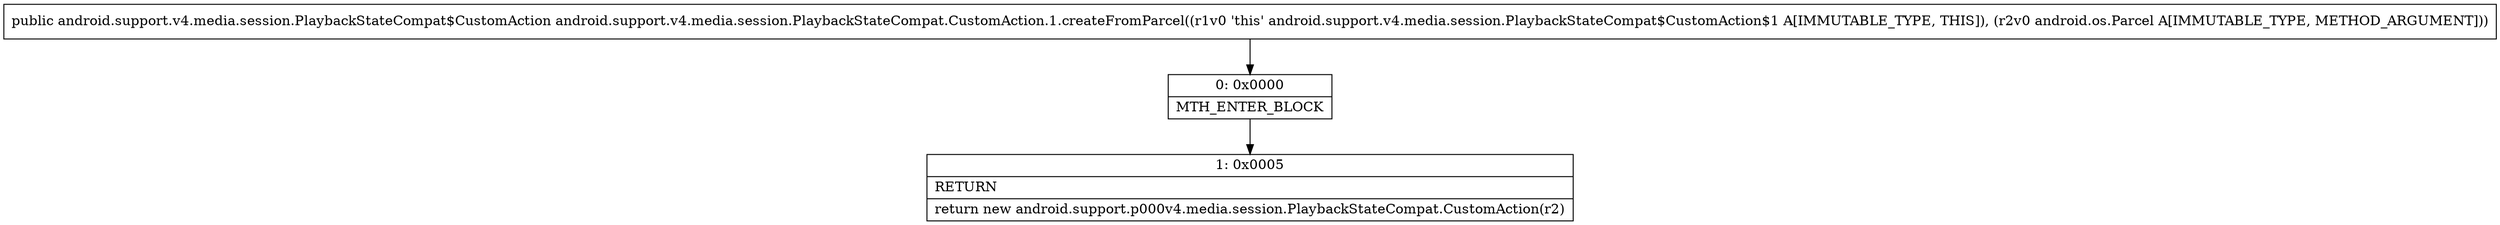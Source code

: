 digraph "CFG forandroid.support.v4.media.session.PlaybackStateCompat.CustomAction.1.createFromParcel(Landroid\/os\/Parcel;)Landroid\/support\/v4\/media\/session\/PlaybackStateCompat$CustomAction;" {
Node_0 [shape=record,label="{0\:\ 0x0000|MTH_ENTER_BLOCK\l}"];
Node_1 [shape=record,label="{1\:\ 0x0005|RETURN\l|return new android.support.p000v4.media.session.PlaybackStateCompat.CustomAction(r2)\l}"];
MethodNode[shape=record,label="{public android.support.v4.media.session.PlaybackStateCompat$CustomAction android.support.v4.media.session.PlaybackStateCompat.CustomAction.1.createFromParcel((r1v0 'this' android.support.v4.media.session.PlaybackStateCompat$CustomAction$1 A[IMMUTABLE_TYPE, THIS]), (r2v0 android.os.Parcel A[IMMUTABLE_TYPE, METHOD_ARGUMENT])) }"];
MethodNode -> Node_0;
Node_0 -> Node_1;
}

